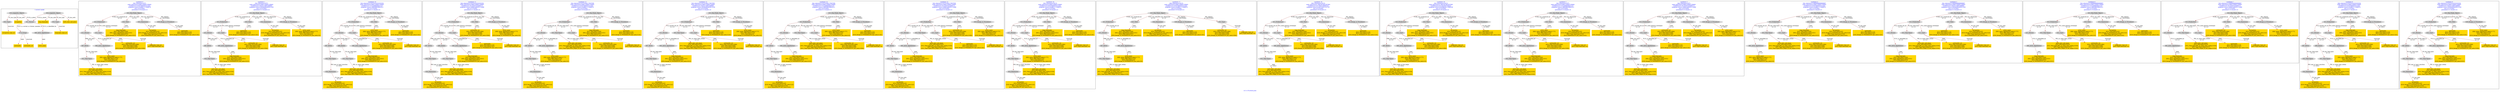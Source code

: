 digraph n0 {
fontcolor="blue"
remincross="true"
label="s11-s-19-artists.json"
subgraph cluster_0 {
label="1-correct model"
n2[style="filled",color="white",fillcolor="lightgray",label="E21_Person1"];
n3[style="filled",color="white",fillcolor="lightgray",label="E74_Group1"];
n4[style="filled",color="white",fillcolor="lightgray",label="E82_Actor_Appellation1"];
n5[style="filled",color="white",fillcolor="lightgray",label="E33_Linguistic_Object1"];
n6[style="filled",color="white",fillcolor="lightgray",label="E55_Type1"];
n7[shape="plaintext",style="filled",fillcolor="gold",label="birth_data_and_place"];
n8[shape="plaintext",style="filled",fillcolor="gold",label="long_biography"];
n9[style="filled",color="white",fillcolor="lightgray",label="E33_Linguistic_Object2"];
n10[style="filled",color="white",fillcolor="lightgray",label="E55_Type2"];
n11[shape="plaintext",style="filled",fillcolor="gold",label="occupation"];
n12[shape="plaintext",style="filled",fillcolor="gold",label="biography_type_uri"];
n13[shape="plaintext",style="filled",fillcolor="gold",label="occupation_type_uri"];
n14[shape="plaintext",style="filled",fillcolor="gold",label="nationality_uri"];
n15[shape="plaintext",style="filled",fillcolor="gold",label="nationality"];
n16[shape="plaintext",style="filled",fillcolor="gold",label="artist_name"];
}
subgraph cluster_1 {
label="candidate 0\nlink coherence:0.875\nnode coherence:0.8461538461538461\nconfidence:0.43507909562421043\nmapping score:0.450887171068876\ncost:214.010002\n-precision:0.19-recall:0.21"
n18[style="filled",color="white",fillcolor="lightgray",label="E12_Production1"];
n19[style="filled",color="white",fillcolor="lightgray",label="E21_Person1"];
n20[style="filled",color="white",fillcolor="lightgray",label="E55_Type1"];
n21[style="filled",color="white",fillcolor="lightgray",label="E67_Birth1"];
n22[style="filled",color="white",fillcolor="lightgray",label="E82_Actor_Appellation1"];
n23[style="filled",color="white",fillcolor="lightgray",label="E22_Man-Made_Object1"];
n24[style="filled",color="white",fillcolor="lightgray",label="E35_Title1"];
n25[style="filled",color="white",fillcolor="lightgray",label="E54_Dimension1"];
n26[style="filled",color="white",fillcolor="lightgray",label="E52_Time-Span1"];
n27[style="filled",color="white",fillcolor="lightgray",label="E29_Design_or_Procedure1"];
n28[shape="plaintext",style="filled",fillcolor="gold",label="long_biography\n[E35_Title,label,0.956]\n[E82_Actor_Appellation,label,0.021]\n[E55_Type,label,0.012]\n[E29_Design_or_Procedure,P3_has_note,0.012]"];
n29[shape="plaintext",style="filled",fillcolor="gold",label="nationality_uri\n[E55_Type,classLink,0.984]\n[E35_Title,label,0.008]\n[E55_Type,label,0.004]\n[E29_Design_or_Procedure,P3_has_note,0.004]"];
n30[shape="plaintext",style="filled",fillcolor="gold",label="artist_name\n[E82_Actor_Appellation,label,0.777]\n[E35_Title,label,0.223]\n[E55_Type,label,0.0]\n[E29_Design_or_Procedure,P3_has_note,0.0]"];
n31[shape="plaintext",style="filled",fillcolor="gold",label="biography_type_uri\n[E55_Type,classLink,1.0]"];
n32[shape="plaintext",style="filled",fillcolor="gold",label="occupation\n[E55_Type,label,0.42]\n[E29_Design_or_Procedure,P3_has_note,0.42]\n[E55_Type,classLink,0.125]\n[E54_Dimension,P3_has_note,0.035]"];
n33[shape="plaintext",style="filled",fillcolor="gold",label="nationality\n[E35_Title,label,0.519]\n[E55_Type,label,0.241]\n[E29_Design_or_Procedure,P3_has_note,0.241]"];
n34[shape="plaintext",style="filled",fillcolor="gold",label="birth_data_and_place\n[E35_Title,label,0.933]\n[E52_Time-Span,P82_at_some_time_within,0.034]\n[E52_Time-Span,label,0.017]\n[E52_Time-Span,P82a_begin_of_the_begin,0.016]"];
}
subgraph cluster_2 {
label="candidate 1\nlink coherence:0.875\nnode coherence:0.8461538461538461\nconfidence:0.23035514692598905\nmapping score:0.38264585483613556\ncost:214.010002\n-precision:0.12-recall:0.14"
n36[style="filled",color="white",fillcolor="lightgray",label="E12_Production1"];
n37[style="filled",color="white",fillcolor="lightgray",label="E21_Person1"];
n38[style="filled",color="white",fillcolor="lightgray",label="E55_Type1"];
n39[style="filled",color="white",fillcolor="lightgray",label="E67_Birth1"];
n40[style="filled",color="white",fillcolor="lightgray",label="E82_Actor_Appellation1"];
n41[style="filled",color="white",fillcolor="lightgray",label="E22_Man-Made_Object1"];
n42[style="filled",color="white",fillcolor="lightgray",label="E35_Title1"];
n43[style="filled",color="white",fillcolor="lightgray",label="E54_Dimension1"];
n44[style="filled",color="white",fillcolor="lightgray",label="E52_Time-Span1"];
n45[style="filled",color="white",fillcolor="lightgray",label="E29_Design_or_Procedure1"];
n46[shape="plaintext",style="filled",fillcolor="gold",label="nationality\n[E35_Title,label,0.519]\n[E55_Type,label,0.241]\n[E29_Design_or_Procedure,P3_has_note,0.241]"];
n47[shape="plaintext",style="filled",fillcolor="gold",label="nationality_uri\n[E55_Type,classLink,0.984]\n[E35_Title,label,0.008]\n[E55_Type,label,0.004]\n[E29_Design_or_Procedure,P3_has_note,0.004]"];
n48[shape="plaintext",style="filled",fillcolor="gold",label="long_biography\n[E35_Title,label,0.956]\n[E82_Actor_Appellation,label,0.021]\n[E55_Type,label,0.012]\n[E29_Design_or_Procedure,P3_has_note,0.012]"];
n49[shape="plaintext",style="filled",fillcolor="gold",label="biography_type_uri\n[E55_Type,classLink,1.0]"];
n50[shape="plaintext",style="filled",fillcolor="gold",label="occupation\n[E55_Type,label,0.42]\n[E29_Design_or_Procedure,P3_has_note,0.42]\n[E55_Type,classLink,0.125]\n[E54_Dimension,P3_has_note,0.035]"];
n51[shape="plaintext",style="filled",fillcolor="gold",label="artist_name\n[E82_Actor_Appellation,label,0.777]\n[E35_Title,label,0.223]\n[E55_Type,label,0.0]\n[E29_Design_or_Procedure,P3_has_note,0.0]"];
n52[shape="plaintext",style="filled",fillcolor="gold",label="birth_data_and_place\n[E35_Title,label,0.933]\n[E52_Time-Span,P82_at_some_time_within,0.034]\n[E52_Time-Span,label,0.017]\n[E52_Time-Span,P82a_begin_of_the_begin,0.016]"];
}
subgraph cluster_3 {
label="candidate 10\nlink coherence:0.8333333333333334\nnode coherence:0.8461538461538461\nconfidence:0.22253466840632147\nmapping score:0.380039028662913\ncost:315.010002\n-precision:0.11-recall:0.14"
n54[style="filled",color="white",fillcolor="lightgray",label="E12_Production1"];
n55[style="filled",color="white",fillcolor="lightgray",label="E21_Person1"];
n56[style="filled",color="white",fillcolor="lightgray",label="E55_Type1"];
n57[style="filled",color="white",fillcolor="lightgray",label="E67_Birth1"];
n58[style="filled",color="white",fillcolor="lightgray",label="E69_Death1"];
n59[style="filled",color="white",fillcolor="lightgray",label="E82_Actor_Appellation1"];
n60[style="filled",color="white",fillcolor="lightgray",label="E22_Man-Made_Object1"];
n61[style="filled",color="white",fillcolor="lightgray",label="E35_Title1"];
n62[style="filled",color="white",fillcolor="lightgray",label="E52_Time-Span1"];
n63[style="filled",color="white",fillcolor="lightgray",label="E52_Time-Span3"];
n64[style="filled",color="white",fillcolor="lightgray",label="E29_Design_or_Procedure1"];
n65[style="filled",color="white",fillcolor="lightgray",label="E54_Dimension1"];
n66[shape="plaintext",style="filled",fillcolor="gold",label="artist_name\n[E82_Actor_Appellation,label,0.777]\n[E35_Title,label,0.223]\n[E55_Type,label,0.0]\n[E29_Design_or_Procedure,P3_has_note,0.0]"];
n67[shape="plaintext",style="filled",fillcolor="gold",label="birth_data_and_place\n[E35_Title,label,0.933]\n[E52_Time-Span,P82_at_some_time_within,0.034]\n[E52_Time-Span,label,0.017]\n[E52_Time-Span,P82a_begin_of_the_begin,0.016]"];
n68[shape="plaintext",style="filled",fillcolor="gold",label="nationality_uri\n[E55_Type,classLink,0.984]\n[E35_Title,label,0.008]\n[E55_Type,label,0.004]\n[E29_Design_or_Procedure,P3_has_note,0.004]"];
n69[shape="plaintext",style="filled",fillcolor="gold",label="long_biography\n[E35_Title,label,0.956]\n[E82_Actor_Appellation,label,0.021]\n[E55_Type,label,0.012]\n[E29_Design_or_Procedure,P3_has_note,0.012]"];
n70[shape="plaintext",style="filled",fillcolor="gold",label="biography_type_uri\n[E55_Type,classLink,1.0]"];
n71[shape="plaintext",style="filled",fillcolor="gold",label="occupation\n[E55_Type,label,0.42]\n[E29_Design_or_Procedure,P3_has_note,0.42]\n[E55_Type,classLink,0.125]\n[E54_Dimension,P3_has_note,0.035]"];
n72[shape="plaintext",style="filled",fillcolor="gold",label="nationality\n[E35_Title,label,0.519]\n[E55_Type,label,0.241]\n[E29_Design_or_Procedure,P3_has_note,0.241]"];
}
subgraph cluster_4 {
label="candidate 11\nlink coherence:0.8333333333333334\nnode coherence:0.8461538461538461\nconfidence:0.19129287016469712\nmapping score:0.36962509591570486\ncost:315.010002\n-precision:0.11-recall:0.14"
n74[style="filled",color="white",fillcolor="lightgray",label="E12_Production1"];
n75[style="filled",color="white",fillcolor="lightgray",label="E21_Person1"];
n76[style="filled",color="white",fillcolor="lightgray",label="E55_Type1"];
n77[style="filled",color="white",fillcolor="lightgray",label="E67_Birth1"];
n78[style="filled",color="white",fillcolor="lightgray",label="E69_Death1"];
n79[style="filled",color="white",fillcolor="lightgray",label="E82_Actor_Appellation1"];
n80[style="filled",color="white",fillcolor="lightgray",label="E22_Man-Made_Object1"];
n81[style="filled",color="white",fillcolor="lightgray",label="E35_Title1"];
n82[style="filled",color="white",fillcolor="lightgray",label="E52_Time-Span1"];
n83[style="filled",color="white",fillcolor="lightgray",label="E52_Time-Span3"];
n84[style="filled",color="white",fillcolor="lightgray",label="E29_Design_or_Procedure1"];
n85[style="filled",color="white",fillcolor="lightgray",label="E54_Dimension1"];
n86[shape="plaintext",style="filled",fillcolor="gold",label="nationality_uri\n[E55_Type,classLink,0.984]\n[E35_Title,label,0.008]\n[E55_Type,label,0.004]\n[E29_Design_or_Procedure,P3_has_note,0.004]"];
n87[shape="plaintext",style="filled",fillcolor="gold",label="birth_data_and_place\n[E35_Title,label,0.933]\n[E52_Time-Span,P82_at_some_time_within,0.034]\n[E52_Time-Span,label,0.017]\n[E52_Time-Span,P82a_begin_of_the_begin,0.016]"];
n88[shape="plaintext",style="filled",fillcolor="gold",label="nationality\n[E35_Title,label,0.519]\n[E55_Type,label,0.241]\n[E29_Design_or_Procedure,P3_has_note,0.241]"];
n89[shape="plaintext",style="filled",fillcolor="gold",label="long_biography\n[E35_Title,label,0.956]\n[E82_Actor_Appellation,label,0.021]\n[E55_Type,label,0.012]\n[E29_Design_or_Procedure,P3_has_note,0.012]"];
n90[shape="plaintext",style="filled",fillcolor="gold",label="biography_type_uri\n[E55_Type,classLink,1.0]"];
n91[shape="plaintext",style="filled",fillcolor="gold",label="occupation\n[E55_Type,label,0.42]\n[E29_Design_or_Procedure,P3_has_note,0.42]\n[E55_Type,classLink,0.125]\n[E54_Dimension,P3_has_note,0.035]"];
n92[shape="plaintext",style="filled",fillcolor="gold",label="artist_name\n[E82_Actor_Appellation,label,0.777]\n[E35_Title,label,0.223]\n[E55_Type,label,0.0]\n[E29_Design_or_Procedure,P3_has_note,0.0]"];
}
subgraph cluster_5 {
label="candidate 12\nlink coherence:0.8235294117647058\nnode coherence:0.8461538461538461\nconfidence:0.43507909562421043\nmapping score:0.450887171068876\ncost:314.010002\n-precision:0.18-recall:0.21"
n94[style="filled",color="white",fillcolor="lightgray",label="E12_Production1"];
n95[style="filled",color="white",fillcolor="lightgray",label="E21_Person1"];
n96[style="filled",color="white",fillcolor="lightgray",label="E52_Time-Span2"];
n97[style="filled",color="white",fillcolor="lightgray",label="E55_Type1"];
n98[style="filled",color="white",fillcolor="lightgray",label="E67_Birth1"];
n99[style="filled",color="white",fillcolor="lightgray",label="E82_Actor_Appellation1"];
n100[style="filled",color="white",fillcolor="lightgray",label="E22_Man-Made_Object1"];
n101[style="filled",color="white",fillcolor="lightgray",label="E35_Title1"];
n102[style="filled",color="white",fillcolor="lightgray",label="E52_Time-Span1"];
n103[style="filled",color="white",fillcolor="lightgray",label="E29_Design_or_Procedure1"];
n104[style="filled",color="white",fillcolor="lightgray",label="E54_Dimension1"];
n105[shape="plaintext",style="filled",fillcolor="gold",label="long_biography\n[E35_Title,label,0.956]\n[E82_Actor_Appellation,label,0.021]\n[E55_Type,label,0.012]\n[E29_Design_or_Procedure,P3_has_note,0.012]"];
n106[shape="plaintext",style="filled",fillcolor="gold",label="nationality_uri\n[E55_Type,classLink,0.984]\n[E35_Title,label,0.008]\n[E55_Type,label,0.004]\n[E29_Design_or_Procedure,P3_has_note,0.004]"];
n107[shape="plaintext",style="filled",fillcolor="gold",label="artist_name\n[E82_Actor_Appellation,label,0.777]\n[E35_Title,label,0.223]\n[E55_Type,label,0.0]\n[E29_Design_or_Procedure,P3_has_note,0.0]"];
n108[shape="plaintext",style="filled",fillcolor="gold",label="biography_type_uri\n[E55_Type,classLink,1.0]"];
n109[shape="plaintext",style="filled",fillcolor="gold",label="birth_data_and_place\n[E35_Title,label,0.933]\n[E52_Time-Span,P82_at_some_time_within,0.034]\n[E52_Time-Span,label,0.017]\n[E52_Time-Span,P82a_begin_of_the_begin,0.016]"];
n110[shape="plaintext",style="filled",fillcolor="gold",label="occupation\n[E55_Type,label,0.42]\n[E29_Design_or_Procedure,P3_has_note,0.42]\n[E55_Type,classLink,0.125]\n[E54_Dimension,P3_has_note,0.035]"];
n111[shape="plaintext",style="filled",fillcolor="gold",label="nationality\n[E35_Title,label,0.519]\n[E55_Type,label,0.241]\n[E29_Design_or_Procedure,P3_has_note,0.241]"];
}
subgraph cluster_6 {
label="candidate 13\nlink coherence:0.8235294117647058\nnode coherence:0.8461538461538461\nconfidence:0.23035514692598905\nmapping score:0.38264585483613556\ncost:314.010002\n-precision:0.12-recall:0.14"
n113[style="filled",color="white",fillcolor="lightgray",label="E12_Production1"];
n114[style="filled",color="white",fillcolor="lightgray",label="E21_Person1"];
n115[style="filled",color="white",fillcolor="lightgray",label="E52_Time-Span2"];
n116[style="filled",color="white",fillcolor="lightgray",label="E55_Type1"];
n117[style="filled",color="white",fillcolor="lightgray",label="E67_Birth1"];
n118[style="filled",color="white",fillcolor="lightgray",label="E82_Actor_Appellation1"];
n119[style="filled",color="white",fillcolor="lightgray",label="E22_Man-Made_Object1"];
n120[style="filled",color="white",fillcolor="lightgray",label="E35_Title1"];
n121[style="filled",color="white",fillcolor="lightgray",label="E52_Time-Span1"];
n122[style="filled",color="white",fillcolor="lightgray",label="E29_Design_or_Procedure1"];
n123[style="filled",color="white",fillcolor="lightgray",label="E54_Dimension1"];
n124[shape="plaintext",style="filled",fillcolor="gold",label="nationality\n[E35_Title,label,0.519]\n[E55_Type,label,0.241]\n[E29_Design_or_Procedure,P3_has_note,0.241]"];
n125[shape="plaintext",style="filled",fillcolor="gold",label="nationality_uri\n[E55_Type,classLink,0.984]\n[E35_Title,label,0.008]\n[E55_Type,label,0.004]\n[E29_Design_or_Procedure,P3_has_note,0.004]"];
n126[shape="plaintext",style="filled",fillcolor="gold",label="long_biography\n[E35_Title,label,0.956]\n[E82_Actor_Appellation,label,0.021]\n[E55_Type,label,0.012]\n[E29_Design_or_Procedure,P3_has_note,0.012]"];
n127[shape="plaintext",style="filled",fillcolor="gold",label="biography_type_uri\n[E55_Type,classLink,1.0]"];
n128[shape="plaintext",style="filled",fillcolor="gold",label="birth_data_and_place\n[E35_Title,label,0.933]\n[E52_Time-Span,P82_at_some_time_within,0.034]\n[E52_Time-Span,label,0.017]\n[E52_Time-Span,P82a_begin_of_the_begin,0.016]"];
n129[shape="plaintext",style="filled",fillcolor="gold",label="occupation\n[E55_Type,label,0.42]\n[E29_Design_or_Procedure,P3_has_note,0.42]\n[E55_Type,classLink,0.125]\n[E54_Dimension,P3_has_note,0.035]"];
n130[shape="plaintext",style="filled",fillcolor="gold",label="artist_name\n[E82_Actor_Appellation,label,0.777]\n[E35_Title,label,0.223]\n[E55_Type,label,0.0]\n[E29_Design_or_Procedure,P3_has_note,0.0]"];
}
subgraph cluster_7 {
label="candidate 14\nlink coherence:0.8235294117647058\nnode coherence:0.8461538461538461\nconfidence:0.22253466840632147\nmapping score:0.380039028662913\ncost:314.010002\n-precision:0.12-recall:0.14"
n132[style="filled",color="white",fillcolor="lightgray",label="E12_Production1"];
n133[style="filled",color="white",fillcolor="lightgray",label="E21_Person1"];
n134[style="filled",color="white",fillcolor="lightgray",label="E52_Time-Span2"];
n135[style="filled",color="white",fillcolor="lightgray",label="E55_Type1"];
n136[style="filled",color="white",fillcolor="lightgray",label="E67_Birth1"];
n137[style="filled",color="white",fillcolor="lightgray",label="E82_Actor_Appellation1"];
n138[style="filled",color="white",fillcolor="lightgray",label="E22_Man-Made_Object1"];
n139[style="filled",color="white",fillcolor="lightgray",label="E35_Title1"];
n140[style="filled",color="white",fillcolor="lightgray",label="E52_Time-Span1"];
n141[style="filled",color="white",fillcolor="lightgray",label="E29_Design_or_Procedure1"];
n142[style="filled",color="white",fillcolor="lightgray",label="E54_Dimension1"];
n143[shape="plaintext",style="filled",fillcolor="gold",label="artist_name\n[E82_Actor_Appellation,label,0.777]\n[E35_Title,label,0.223]\n[E55_Type,label,0.0]\n[E29_Design_or_Procedure,P3_has_note,0.0]"];
n144[shape="plaintext",style="filled",fillcolor="gold",label="nationality_uri\n[E55_Type,classLink,0.984]\n[E35_Title,label,0.008]\n[E55_Type,label,0.004]\n[E29_Design_or_Procedure,P3_has_note,0.004]"];
n145[shape="plaintext",style="filled",fillcolor="gold",label="long_biography\n[E35_Title,label,0.956]\n[E82_Actor_Appellation,label,0.021]\n[E55_Type,label,0.012]\n[E29_Design_or_Procedure,P3_has_note,0.012]"];
n146[shape="plaintext",style="filled",fillcolor="gold",label="biography_type_uri\n[E55_Type,classLink,1.0]"];
n147[shape="plaintext",style="filled",fillcolor="gold",label="birth_data_and_place\n[E35_Title,label,0.933]\n[E52_Time-Span,P82_at_some_time_within,0.034]\n[E52_Time-Span,label,0.017]\n[E52_Time-Span,P82a_begin_of_the_begin,0.016]"];
n148[shape="plaintext",style="filled",fillcolor="gold",label="occupation\n[E55_Type,label,0.42]\n[E29_Design_or_Procedure,P3_has_note,0.42]\n[E55_Type,classLink,0.125]\n[E54_Dimension,P3_has_note,0.035]"];
n149[shape="plaintext",style="filled",fillcolor="gold",label="nationality\n[E35_Title,label,0.519]\n[E55_Type,label,0.241]\n[E29_Design_or_Procedure,P3_has_note,0.241]"];
}
subgraph cluster_8 {
label="candidate 15\nlink coherence:0.8235294117647058\nnode coherence:0.8461538461538461\nconfidence:0.19129287016469712\nmapping score:0.36962509591570486\ncost:314.010002\n-precision:0.12-recall:0.14"
n151[style="filled",color="white",fillcolor="lightgray",label="E12_Production1"];
n152[style="filled",color="white",fillcolor="lightgray",label="E21_Person1"];
n153[style="filled",color="white",fillcolor="lightgray",label="E52_Time-Span2"];
n154[style="filled",color="white",fillcolor="lightgray",label="E55_Type1"];
n155[style="filled",color="white",fillcolor="lightgray",label="E67_Birth1"];
n156[style="filled",color="white",fillcolor="lightgray",label="E82_Actor_Appellation1"];
n157[style="filled",color="white",fillcolor="lightgray",label="E22_Man-Made_Object1"];
n158[style="filled",color="white",fillcolor="lightgray",label="E35_Title1"];
n159[style="filled",color="white",fillcolor="lightgray",label="E52_Time-Span1"];
n160[style="filled",color="white",fillcolor="lightgray",label="E29_Design_or_Procedure1"];
n161[style="filled",color="white",fillcolor="lightgray",label="E54_Dimension1"];
n162[shape="plaintext",style="filled",fillcolor="gold",label="nationality_uri\n[E55_Type,classLink,0.984]\n[E35_Title,label,0.008]\n[E55_Type,label,0.004]\n[E29_Design_or_Procedure,P3_has_note,0.004]"];
n163[shape="plaintext",style="filled",fillcolor="gold",label="nationality\n[E35_Title,label,0.519]\n[E55_Type,label,0.241]\n[E29_Design_or_Procedure,P3_has_note,0.241]"];
n164[shape="plaintext",style="filled",fillcolor="gold",label="long_biography\n[E35_Title,label,0.956]\n[E82_Actor_Appellation,label,0.021]\n[E55_Type,label,0.012]\n[E29_Design_or_Procedure,P3_has_note,0.012]"];
n165[shape="plaintext",style="filled",fillcolor="gold",label="biography_type_uri\n[E55_Type,classLink,1.0]"];
n166[shape="plaintext",style="filled",fillcolor="gold",label="birth_data_and_place\n[E35_Title,label,0.933]\n[E52_Time-Span,P82_at_some_time_within,0.034]\n[E52_Time-Span,label,0.017]\n[E52_Time-Span,P82a_begin_of_the_begin,0.016]"];
n167[shape="plaintext",style="filled",fillcolor="gold",label="occupation\n[E55_Type,label,0.42]\n[E29_Design_or_Procedure,P3_has_note,0.42]\n[E55_Type,classLink,0.125]\n[E54_Dimension,P3_has_note,0.035]"];
n168[shape="plaintext",style="filled",fillcolor="gold",label="artist_name\n[E82_Actor_Appellation,label,0.777]\n[E35_Title,label,0.223]\n[E55_Type,label,0.0]\n[E29_Design_or_Procedure,P3_has_note,0.0]"];
}
subgraph cluster_9 {
label="candidate 16\nlink coherence:0.8125\nnode coherence:0.8461538461538461\nconfidence:0.43507909562421043\nmapping score:0.450887171068876\ncost:313.010002\n-precision:0.19-recall:0.21"
n170[style="filled",color="white",fillcolor="lightgray",label="E12_Production1"];
n171[style="filled",color="white",fillcolor="lightgray",label="E21_Person1"];
n172[style="filled",color="white",fillcolor="lightgray",label="E55_Type1"];
n173[style="filled",color="white",fillcolor="lightgray",label="E67_Birth1"];
n174[style="filled",color="white",fillcolor="lightgray",label="E82_Actor_Appellation1"];
n175[style="filled",color="white",fillcolor="lightgray",label="E22_Man-Made_Object1"];
n176[style="filled",color="white",fillcolor="lightgray",label="E35_Title1"];
n177[style="filled",color="white",fillcolor="lightgray",label="E52_Time-Span1"];
n178[style="filled",color="white",fillcolor="lightgray",label="E29_Design_or_Procedure1"];
n179[style="filled",color="white",fillcolor="lightgray",label="E54_Dimension1"];
n180[shape="plaintext",style="filled",fillcolor="gold",label="long_biography\n[E35_Title,label,0.956]\n[E82_Actor_Appellation,label,0.021]\n[E55_Type,label,0.012]\n[E29_Design_or_Procedure,P3_has_note,0.012]"];
n181[shape="plaintext",style="filled",fillcolor="gold",label="nationality_uri\n[E55_Type,classLink,0.984]\n[E35_Title,label,0.008]\n[E55_Type,label,0.004]\n[E29_Design_or_Procedure,P3_has_note,0.004]"];
n182[shape="plaintext",style="filled",fillcolor="gold",label="artist_name\n[E82_Actor_Appellation,label,0.777]\n[E35_Title,label,0.223]\n[E55_Type,label,0.0]\n[E29_Design_or_Procedure,P3_has_note,0.0]"];
n183[shape="plaintext",style="filled",fillcolor="gold",label="biography_type_uri\n[E55_Type,classLink,1.0]"];
n184[shape="plaintext",style="filled",fillcolor="gold",label="occupation\n[E55_Type,label,0.42]\n[E29_Design_or_Procedure,P3_has_note,0.42]\n[E55_Type,classLink,0.125]\n[E54_Dimension,P3_has_note,0.035]"];
n185[shape="plaintext",style="filled",fillcolor="gold",label="nationality\n[E35_Title,label,0.519]\n[E55_Type,label,0.241]\n[E29_Design_or_Procedure,P3_has_note,0.241]"];
n186[shape="plaintext",style="filled",fillcolor="gold",label="birth_data_and_place\n[E35_Title,label,0.933]\n[E52_Time-Span,P82_at_some_time_within,0.034]\n[E52_Time-Span,label,0.017]\n[E52_Time-Span,P82a_begin_of_the_begin,0.016]"];
}
subgraph cluster_10 {
label="candidate 17\nlink coherence:0.8125\nnode coherence:0.8461538461538461\nconfidence:0.43507909562421043\nmapping score:0.450887171068876\ncost:313.020004\n-precision:0.19-recall:0.21"
n188[style="filled",color="white",fillcolor="lightgray",label="E12_Production1"];
n189[style="filled",color="white",fillcolor="lightgray",label="E21_Person1"];
n190[style="filled",color="white",fillcolor="lightgray",label="E67_Birth1"];
n191[style="filled",color="white",fillcolor="lightgray",label="E82_Actor_Appellation1"];
n192[style="filled",color="white",fillcolor="lightgray",label="E22_Man-Made_Object1"];
n193[style="filled",color="white",fillcolor="lightgray",label="E35_Title1"];
n194[style="filled",color="white",fillcolor="lightgray",label="E54_Dimension1"];
n195[style="filled",color="white",fillcolor="lightgray",label="E52_Time-Span1"];
n196[style="filled",color="white",fillcolor="lightgray",label="E29_Design_or_Procedure1"];
n197[style="filled",color="white",fillcolor="lightgray",label="E55_Type1"];
n198[shape="plaintext",style="filled",fillcolor="gold",label="long_biography\n[E35_Title,label,0.956]\n[E82_Actor_Appellation,label,0.021]\n[E55_Type,label,0.012]\n[E29_Design_or_Procedure,P3_has_note,0.012]"];
n199[shape="plaintext",style="filled",fillcolor="gold",label="nationality_uri\n[E55_Type,classLink,0.984]\n[E35_Title,label,0.008]\n[E55_Type,label,0.004]\n[E29_Design_or_Procedure,P3_has_note,0.004]"];
n200[shape="plaintext",style="filled",fillcolor="gold",label="artist_name\n[E82_Actor_Appellation,label,0.777]\n[E35_Title,label,0.223]\n[E55_Type,label,0.0]\n[E29_Design_or_Procedure,P3_has_note,0.0]"];
n201[shape="plaintext",style="filled",fillcolor="gold",label="biography_type_uri\n[E55_Type,classLink,1.0]"];
n202[shape="plaintext",style="filled",fillcolor="gold",label="occupation\n[E55_Type,label,0.42]\n[E29_Design_or_Procedure,P3_has_note,0.42]\n[E55_Type,classLink,0.125]\n[E54_Dimension,P3_has_note,0.035]"];
n203[shape="plaintext",style="filled",fillcolor="gold",label="nationality\n[E35_Title,label,0.519]\n[E55_Type,label,0.241]\n[E29_Design_or_Procedure,P3_has_note,0.241]"];
n204[shape="plaintext",style="filled",fillcolor="gold",label="birth_data_and_place\n[E35_Title,label,0.933]\n[E52_Time-Span,P82_at_some_time_within,0.034]\n[E52_Time-Span,label,0.017]\n[E52_Time-Span,P82a_begin_of_the_begin,0.016]"];
}
subgraph cluster_11 {
label="candidate 18\nlink coherence:0.8125\nnode coherence:0.7692307692307693\nconfidence:0.4327665329848334\nmapping score:0.4244752912147247\ncost:313.010002\n-precision:0.19-recall:0.21"
n206[style="filled",color="white",fillcolor="lightgray",label="E12_Production1"];
n207[style="filled",color="white",fillcolor="lightgray",label="E21_Person1"];
n208[style="filled",color="white",fillcolor="lightgray",label="E55_Type1"];
n209[style="filled",color="white",fillcolor="lightgray",label="E67_Birth1"];
n210[style="filled",color="white",fillcolor="lightgray",label="E82_Actor_Appellation1"];
n211[style="filled",color="white",fillcolor="lightgray",label="E22_Man-Made_Object1"];
n212[style="filled",color="white",fillcolor="lightgray",label="E35_Title1"];
n213[style="filled",color="white",fillcolor="lightgray",label="E54_Dimension1"];
n214[style="filled",color="white",fillcolor="lightgray",label="E52_Time-Span1"];
n215[style="filled",color="white",fillcolor="lightgray",label="E29_Design_or_Procedure1"];
n216[shape="plaintext",style="filled",fillcolor="gold",label="long_biography\n[E35_Title,label,0.956]\n[E82_Actor_Appellation,label,0.021]\n[E55_Type,label,0.012]\n[E29_Design_or_Procedure,P3_has_note,0.012]"];
n217[shape="plaintext",style="filled",fillcolor="gold",label="nationality_uri\n[E55_Type,classLink,0.984]\n[E35_Title,label,0.008]\n[E55_Type,label,0.004]\n[E29_Design_or_Procedure,P3_has_note,0.004]"];
n218[shape="plaintext",style="filled",fillcolor="gold",label="artist_name\n[E82_Actor_Appellation,label,0.777]\n[E35_Title,label,0.223]\n[E55_Type,label,0.0]\n[E29_Design_or_Procedure,P3_has_note,0.0]"];
n219[shape="plaintext",style="filled",fillcolor="gold",label="biography_type_uri\n[E55_Type,classLink,1.0]"];
n220[shape="plaintext",style="filled",fillcolor="gold",label="occupation\n[E55_Type,label,0.42]\n[E29_Design_or_Procedure,P3_has_note,0.42]\n[E55_Type,classLink,0.125]\n[E54_Dimension,P3_has_note,0.035]"];
n221[shape="plaintext",style="filled",fillcolor="gold",label="birth_data_and_place\n[E35_Title,label,0.933]\n[E52_Time-Span,P82_at_some_time_within,0.034]\n[E52_Time-Span,label,0.017]\n[E52_Time-Span,P82a_begin_of_the_begin,0.016]"];
n222[shape="plaintext",style="filled",fillcolor="gold",label="nationality\n[E35_Title,label,0.519]\n[E55_Type,label,0.241]\n[E29_Design_or_Procedure,P3_has_note,0.241]"];
}
subgraph cluster_12 {
label="candidate 19\nlink coherence:0.8125\nnode coherence:0.7692307692307693\nconfidence:0.4325302840706562\nmapping score:0.42439654157666556\ncost:313.010002\n-precision:0.19-recall:0.21"
n224[style="filled",color="white",fillcolor="lightgray",label="E12_Production1"];
n225[style="filled",color="white",fillcolor="lightgray",label="E21_Person1"];
n226[style="filled",color="white",fillcolor="lightgray",label="E55_Type1"];
n227[style="filled",color="white",fillcolor="lightgray",label="E67_Birth1"];
n228[style="filled",color="white",fillcolor="lightgray",label="E82_Actor_Appellation1"];
n229[style="filled",color="white",fillcolor="lightgray",label="E22_Man-Made_Object1"];
n230[style="filled",color="white",fillcolor="lightgray",label="E35_Title1"];
n231[style="filled",color="white",fillcolor="lightgray",label="E54_Dimension1"];
n232[style="filled",color="white",fillcolor="lightgray",label="E52_Time-Span1"];
n233[style="filled",color="white",fillcolor="lightgray",label="E29_Design_or_Procedure1"];
n234[shape="plaintext",style="filled",fillcolor="gold",label="long_biography\n[E35_Title,label,0.956]\n[E82_Actor_Appellation,label,0.021]\n[E55_Type,label,0.012]\n[E29_Design_or_Procedure,P3_has_note,0.012]"];
n235[shape="plaintext",style="filled",fillcolor="gold",label="nationality_uri\n[E55_Type,classLink,0.984]\n[E35_Title,label,0.008]\n[E55_Type,label,0.004]\n[E29_Design_or_Procedure,P3_has_note,0.004]"];
n236[shape="plaintext",style="filled",fillcolor="gold",label="artist_name\n[E82_Actor_Appellation,label,0.777]\n[E35_Title,label,0.223]\n[E55_Type,label,0.0]\n[E29_Design_or_Procedure,P3_has_note,0.0]"];
n237[shape="plaintext",style="filled",fillcolor="gold",label="biography_type_uri\n[E55_Type,classLink,1.0]"];
n238[shape="plaintext",style="filled",fillcolor="gold",label="occupation\n[E55_Type,label,0.42]\n[E29_Design_or_Procedure,P3_has_note,0.42]\n[E55_Type,classLink,0.125]\n[E54_Dimension,P3_has_note,0.035]"];
n239[shape="plaintext",style="filled",fillcolor="gold",label="birth_data_and_place\n[E35_Title,label,0.933]\n[E52_Time-Span,P82_at_some_time_within,0.034]\n[E52_Time-Span,label,0.017]\n[E52_Time-Span,P82a_begin_of_the_begin,0.016]"];
n240[shape="plaintext",style="filled",fillcolor="gold",label="nationality\n[E35_Title,label,0.519]\n[E55_Type,label,0.241]\n[E29_Design_or_Procedure,P3_has_note,0.241]"];
}
subgraph cluster_13 {
label="candidate 2\nlink coherence:0.875\nnode coherence:0.8461538461538461\nconfidence:0.22253466840632147\nmapping score:0.380039028662913\ncost:214.010002\n-precision:0.12-recall:0.14"
n242[style="filled",color="white",fillcolor="lightgray",label="E12_Production1"];
n243[style="filled",color="white",fillcolor="lightgray",label="E21_Person1"];
n244[style="filled",color="white",fillcolor="lightgray",label="E55_Type1"];
n245[style="filled",color="white",fillcolor="lightgray",label="E67_Birth1"];
n246[style="filled",color="white",fillcolor="lightgray",label="E82_Actor_Appellation1"];
n247[style="filled",color="white",fillcolor="lightgray",label="E22_Man-Made_Object1"];
n248[style="filled",color="white",fillcolor="lightgray",label="E35_Title1"];
n249[style="filled",color="white",fillcolor="lightgray",label="E54_Dimension1"];
n250[style="filled",color="white",fillcolor="lightgray",label="E52_Time-Span1"];
n251[style="filled",color="white",fillcolor="lightgray",label="E29_Design_or_Procedure1"];
n252[shape="plaintext",style="filled",fillcolor="gold",label="artist_name\n[E82_Actor_Appellation,label,0.777]\n[E35_Title,label,0.223]\n[E55_Type,label,0.0]\n[E29_Design_or_Procedure,P3_has_note,0.0]"];
n253[shape="plaintext",style="filled",fillcolor="gold",label="nationality_uri\n[E55_Type,classLink,0.984]\n[E35_Title,label,0.008]\n[E55_Type,label,0.004]\n[E29_Design_or_Procedure,P3_has_note,0.004]"];
n254[shape="plaintext",style="filled",fillcolor="gold",label="long_biography\n[E35_Title,label,0.956]\n[E82_Actor_Appellation,label,0.021]\n[E55_Type,label,0.012]\n[E29_Design_or_Procedure,P3_has_note,0.012]"];
n255[shape="plaintext",style="filled",fillcolor="gold",label="biography_type_uri\n[E55_Type,classLink,1.0]"];
n256[shape="plaintext",style="filled",fillcolor="gold",label="occupation\n[E55_Type,label,0.42]\n[E29_Design_or_Procedure,P3_has_note,0.42]\n[E55_Type,classLink,0.125]\n[E54_Dimension,P3_has_note,0.035]"];
n257[shape="plaintext",style="filled",fillcolor="gold",label="nationality\n[E35_Title,label,0.519]\n[E55_Type,label,0.241]\n[E29_Design_or_Procedure,P3_has_note,0.241]"];
n258[shape="plaintext",style="filled",fillcolor="gold",label="birth_data_and_place\n[E35_Title,label,0.933]\n[E52_Time-Span,P82_at_some_time_within,0.034]\n[E52_Time-Span,label,0.017]\n[E52_Time-Span,P82a_begin_of_the_begin,0.016]"];
}
subgraph cluster_14 {
label="candidate 3\nlink coherence:0.875\nnode coherence:0.8461538461538461\nconfidence:0.19129287016469712\nmapping score:0.36962509591570486\ncost:214.010002\n-precision:0.12-recall:0.14"
n260[style="filled",color="white",fillcolor="lightgray",label="E12_Production1"];
n261[style="filled",color="white",fillcolor="lightgray",label="E21_Person1"];
n262[style="filled",color="white",fillcolor="lightgray",label="E55_Type1"];
n263[style="filled",color="white",fillcolor="lightgray",label="E67_Birth1"];
n264[style="filled",color="white",fillcolor="lightgray",label="E82_Actor_Appellation1"];
n265[style="filled",color="white",fillcolor="lightgray",label="E22_Man-Made_Object1"];
n266[style="filled",color="white",fillcolor="lightgray",label="E35_Title1"];
n267[style="filled",color="white",fillcolor="lightgray",label="E54_Dimension1"];
n268[style="filled",color="white",fillcolor="lightgray",label="E52_Time-Span1"];
n269[style="filled",color="white",fillcolor="lightgray",label="E29_Design_or_Procedure1"];
n270[shape="plaintext",style="filled",fillcolor="gold",label="nationality_uri\n[E55_Type,classLink,0.984]\n[E35_Title,label,0.008]\n[E55_Type,label,0.004]\n[E29_Design_or_Procedure,P3_has_note,0.004]"];
n271[shape="plaintext",style="filled",fillcolor="gold",label="nationality\n[E35_Title,label,0.519]\n[E55_Type,label,0.241]\n[E29_Design_or_Procedure,P3_has_note,0.241]"];
n272[shape="plaintext",style="filled",fillcolor="gold",label="long_biography\n[E35_Title,label,0.956]\n[E82_Actor_Appellation,label,0.021]\n[E55_Type,label,0.012]\n[E29_Design_or_Procedure,P3_has_note,0.012]"];
n273[shape="plaintext",style="filled",fillcolor="gold",label="biography_type_uri\n[E55_Type,classLink,1.0]"];
n274[shape="plaintext",style="filled",fillcolor="gold",label="occupation\n[E55_Type,label,0.42]\n[E29_Design_or_Procedure,P3_has_note,0.42]\n[E55_Type,classLink,0.125]\n[E54_Dimension,P3_has_note,0.035]"];
n275[shape="plaintext",style="filled",fillcolor="gold",label="artist_name\n[E82_Actor_Appellation,label,0.777]\n[E35_Title,label,0.223]\n[E55_Type,label,0.0]\n[E29_Design_or_Procedure,P3_has_note,0.0]"];
n276[shape="plaintext",style="filled",fillcolor="gold",label="birth_data_and_place\n[E35_Title,label,0.933]\n[E52_Time-Span,P82_at_some_time_within,0.034]\n[E52_Time-Span,label,0.017]\n[E52_Time-Span,P82a_begin_of_the_begin,0.016]"];
}
subgraph cluster_15 {
label="candidate 4\nlink coherence:0.8666666666666667\nnode coherence:0.8461538461538461\nconfidence:0.43507909562421043\nmapping score:0.450887171068876\ncost:213.010002\n-precision:0.2-recall:0.21"
n278[style="filled",color="white",fillcolor="lightgray",label="E12_Production1"];
n279[style="filled",color="white",fillcolor="lightgray",label="E21_Person1"];
n280[style="filled",color="white",fillcolor="lightgray",label="E52_Time-Span2"];
n281[style="filled",color="white",fillcolor="lightgray",label="E55_Type1"];
n282[style="filled",color="white",fillcolor="lightgray",label="E82_Actor_Appellation1"];
n283[style="filled",color="white",fillcolor="lightgray",label="E22_Man-Made_Object1"];
n284[style="filled",color="white",fillcolor="lightgray",label="E35_Title1"];
n285[style="filled",color="white",fillcolor="lightgray",label="E54_Dimension1"];
n286[style="filled",color="white",fillcolor="lightgray",label="E29_Design_or_Procedure1"];
n287[shape="plaintext",style="filled",fillcolor="gold",label="long_biography\n[E35_Title,label,0.956]\n[E82_Actor_Appellation,label,0.021]\n[E55_Type,label,0.012]\n[E29_Design_or_Procedure,P3_has_note,0.012]"];
n288[shape="plaintext",style="filled",fillcolor="gold",label="nationality_uri\n[E55_Type,classLink,0.984]\n[E35_Title,label,0.008]\n[E55_Type,label,0.004]\n[E29_Design_or_Procedure,P3_has_note,0.004]"];
n289[shape="plaintext",style="filled",fillcolor="gold",label="artist_name\n[E82_Actor_Appellation,label,0.777]\n[E35_Title,label,0.223]\n[E55_Type,label,0.0]\n[E29_Design_or_Procedure,P3_has_note,0.0]"];
n290[shape="plaintext",style="filled",fillcolor="gold",label="biography_type_uri\n[E55_Type,classLink,1.0]"];
n291[shape="plaintext",style="filled",fillcolor="gold",label="birth_data_and_place\n[E35_Title,label,0.933]\n[E52_Time-Span,P82_at_some_time_within,0.034]\n[E52_Time-Span,label,0.017]\n[E52_Time-Span,P82a_begin_of_the_begin,0.016]"];
n292[shape="plaintext",style="filled",fillcolor="gold",label="occupation\n[E55_Type,label,0.42]\n[E29_Design_or_Procedure,P3_has_note,0.42]\n[E55_Type,classLink,0.125]\n[E54_Dimension,P3_has_note,0.035]"];
n293[shape="plaintext",style="filled",fillcolor="gold",label="nationality\n[E35_Title,label,0.519]\n[E55_Type,label,0.241]\n[E29_Design_or_Procedure,P3_has_note,0.241]"];
}
subgraph cluster_16 {
label="candidate 5\nlink coherence:0.8666666666666667\nnode coherence:0.8461538461538461\nconfidence:0.23035514692598905\nmapping score:0.38264585483613556\ncost:213.010002\n-precision:0.13-recall:0.14"
n295[style="filled",color="white",fillcolor="lightgray",label="E12_Production1"];
n296[style="filled",color="white",fillcolor="lightgray",label="E21_Person1"];
n297[style="filled",color="white",fillcolor="lightgray",label="E52_Time-Span2"];
n298[style="filled",color="white",fillcolor="lightgray",label="E55_Type1"];
n299[style="filled",color="white",fillcolor="lightgray",label="E82_Actor_Appellation1"];
n300[style="filled",color="white",fillcolor="lightgray",label="E22_Man-Made_Object1"];
n301[style="filled",color="white",fillcolor="lightgray",label="E35_Title1"];
n302[style="filled",color="white",fillcolor="lightgray",label="E54_Dimension1"];
n303[style="filled",color="white",fillcolor="lightgray",label="E29_Design_or_Procedure1"];
n304[shape="plaintext",style="filled",fillcolor="gold",label="nationality\n[E35_Title,label,0.519]\n[E55_Type,label,0.241]\n[E29_Design_or_Procedure,P3_has_note,0.241]"];
n305[shape="plaintext",style="filled",fillcolor="gold",label="nationality_uri\n[E55_Type,classLink,0.984]\n[E35_Title,label,0.008]\n[E55_Type,label,0.004]\n[E29_Design_or_Procedure,P3_has_note,0.004]"];
n306[shape="plaintext",style="filled",fillcolor="gold",label="long_biography\n[E35_Title,label,0.956]\n[E82_Actor_Appellation,label,0.021]\n[E55_Type,label,0.012]\n[E29_Design_or_Procedure,P3_has_note,0.012]"];
n307[shape="plaintext",style="filled",fillcolor="gold",label="biography_type_uri\n[E55_Type,classLink,1.0]"];
n308[shape="plaintext",style="filled",fillcolor="gold",label="birth_data_and_place\n[E35_Title,label,0.933]\n[E52_Time-Span,P82_at_some_time_within,0.034]\n[E52_Time-Span,label,0.017]\n[E52_Time-Span,P82a_begin_of_the_begin,0.016]"];
n309[shape="plaintext",style="filled",fillcolor="gold",label="occupation\n[E55_Type,label,0.42]\n[E29_Design_or_Procedure,P3_has_note,0.42]\n[E55_Type,classLink,0.125]\n[E54_Dimension,P3_has_note,0.035]"];
n310[shape="plaintext",style="filled",fillcolor="gold",label="artist_name\n[E82_Actor_Appellation,label,0.777]\n[E35_Title,label,0.223]\n[E55_Type,label,0.0]\n[E29_Design_or_Procedure,P3_has_note,0.0]"];
}
subgraph cluster_17 {
label="candidate 6\nlink coherence:0.8666666666666667\nnode coherence:0.8461538461538461\nconfidence:0.22253466840632147\nmapping score:0.380039028662913\ncost:213.010002\n-precision:0.13-recall:0.14"
n312[style="filled",color="white",fillcolor="lightgray",label="E12_Production1"];
n313[style="filled",color="white",fillcolor="lightgray",label="E21_Person1"];
n314[style="filled",color="white",fillcolor="lightgray",label="E52_Time-Span2"];
n315[style="filled",color="white",fillcolor="lightgray",label="E55_Type1"];
n316[style="filled",color="white",fillcolor="lightgray",label="E82_Actor_Appellation1"];
n317[style="filled",color="white",fillcolor="lightgray",label="E22_Man-Made_Object1"];
n318[style="filled",color="white",fillcolor="lightgray",label="E35_Title1"];
n319[style="filled",color="white",fillcolor="lightgray",label="E54_Dimension1"];
n320[style="filled",color="white",fillcolor="lightgray",label="E29_Design_or_Procedure1"];
n321[shape="plaintext",style="filled",fillcolor="gold",label="artist_name\n[E82_Actor_Appellation,label,0.777]\n[E35_Title,label,0.223]\n[E55_Type,label,0.0]\n[E29_Design_or_Procedure,P3_has_note,0.0]"];
n322[shape="plaintext",style="filled",fillcolor="gold",label="nationality_uri\n[E55_Type,classLink,0.984]\n[E35_Title,label,0.008]\n[E55_Type,label,0.004]\n[E29_Design_or_Procedure,P3_has_note,0.004]"];
n323[shape="plaintext",style="filled",fillcolor="gold",label="long_biography\n[E35_Title,label,0.956]\n[E82_Actor_Appellation,label,0.021]\n[E55_Type,label,0.012]\n[E29_Design_or_Procedure,P3_has_note,0.012]"];
n324[shape="plaintext",style="filled",fillcolor="gold",label="biography_type_uri\n[E55_Type,classLink,1.0]"];
n325[shape="plaintext",style="filled",fillcolor="gold",label="birth_data_and_place\n[E35_Title,label,0.933]\n[E52_Time-Span,P82_at_some_time_within,0.034]\n[E52_Time-Span,label,0.017]\n[E52_Time-Span,P82a_begin_of_the_begin,0.016]"];
n326[shape="plaintext",style="filled",fillcolor="gold",label="occupation\n[E55_Type,label,0.42]\n[E29_Design_or_Procedure,P3_has_note,0.42]\n[E55_Type,classLink,0.125]\n[E54_Dimension,P3_has_note,0.035]"];
n327[shape="plaintext",style="filled",fillcolor="gold",label="nationality\n[E35_Title,label,0.519]\n[E55_Type,label,0.241]\n[E29_Design_or_Procedure,P3_has_note,0.241]"];
}
subgraph cluster_18 {
label="candidate 7\nlink coherence:0.8666666666666667\nnode coherence:0.8461538461538461\nconfidence:0.19129287016469712\nmapping score:0.36962509591570486\ncost:213.010002\n-precision:0.13-recall:0.14"
n329[style="filled",color="white",fillcolor="lightgray",label="E12_Production1"];
n330[style="filled",color="white",fillcolor="lightgray",label="E21_Person1"];
n331[style="filled",color="white",fillcolor="lightgray",label="E52_Time-Span2"];
n332[style="filled",color="white",fillcolor="lightgray",label="E55_Type1"];
n333[style="filled",color="white",fillcolor="lightgray",label="E82_Actor_Appellation1"];
n334[style="filled",color="white",fillcolor="lightgray",label="E22_Man-Made_Object1"];
n335[style="filled",color="white",fillcolor="lightgray",label="E35_Title1"];
n336[style="filled",color="white",fillcolor="lightgray",label="E54_Dimension1"];
n337[style="filled",color="white",fillcolor="lightgray",label="E29_Design_or_Procedure1"];
n338[shape="plaintext",style="filled",fillcolor="gold",label="nationality_uri\n[E55_Type,classLink,0.984]\n[E35_Title,label,0.008]\n[E55_Type,label,0.004]\n[E29_Design_or_Procedure,P3_has_note,0.004]"];
n339[shape="plaintext",style="filled",fillcolor="gold",label="nationality\n[E35_Title,label,0.519]\n[E55_Type,label,0.241]\n[E29_Design_or_Procedure,P3_has_note,0.241]"];
n340[shape="plaintext",style="filled",fillcolor="gold",label="long_biography\n[E35_Title,label,0.956]\n[E82_Actor_Appellation,label,0.021]\n[E55_Type,label,0.012]\n[E29_Design_or_Procedure,P3_has_note,0.012]"];
n341[shape="plaintext",style="filled",fillcolor="gold",label="biography_type_uri\n[E55_Type,classLink,1.0]"];
n342[shape="plaintext",style="filled",fillcolor="gold",label="birth_data_and_place\n[E35_Title,label,0.933]\n[E52_Time-Span,P82_at_some_time_within,0.034]\n[E52_Time-Span,label,0.017]\n[E52_Time-Span,P82a_begin_of_the_begin,0.016]"];
n343[shape="plaintext",style="filled",fillcolor="gold",label="occupation\n[E55_Type,label,0.42]\n[E29_Design_or_Procedure,P3_has_note,0.42]\n[E55_Type,classLink,0.125]\n[E54_Dimension,P3_has_note,0.035]"];
n344[shape="plaintext",style="filled",fillcolor="gold",label="artist_name\n[E82_Actor_Appellation,label,0.777]\n[E35_Title,label,0.223]\n[E55_Type,label,0.0]\n[E29_Design_or_Procedure,P3_has_note,0.0]"];
}
subgraph cluster_19 {
label="candidate 8\nlink coherence:0.8333333333333334\nnode coherence:0.8461538461538461\nconfidence:0.43507909562421043\nmapping score:0.450887171068876\ncost:315.010002\n-precision:0.17-recall:0.21"
n346[style="filled",color="white",fillcolor="lightgray",label="E12_Production1"];
n347[style="filled",color="white",fillcolor="lightgray",label="E21_Person1"];
n348[style="filled",color="white",fillcolor="lightgray",label="E55_Type1"];
n349[style="filled",color="white",fillcolor="lightgray",label="E67_Birth1"];
n350[style="filled",color="white",fillcolor="lightgray",label="E69_Death1"];
n351[style="filled",color="white",fillcolor="lightgray",label="E82_Actor_Appellation1"];
n352[style="filled",color="white",fillcolor="lightgray",label="E22_Man-Made_Object1"];
n353[style="filled",color="white",fillcolor="lightgray",label="E35_Title1"];
n354[style="filled",color="white",fillcolor="lightgray",label="E52_Time-Span1"];
n355[style="filled",color="white",fillcolor="lightgray",label="E52_Time-Span3"];
n356[style="filled",color="white",fillcolor="lightgray",label="E29_Design_or_Procedure1"];
n357[style="filled",color="white",fillcolor="lightgray",label="E54_Dimension1"];
n358[shape="plaintext",style="filled",fillcolor="gold",label="long_biography\n[E35_Title,label,0.956]\n[E82_Actor_Appellation,label,0.021]\n[E55_Type,label,0.012]\n[E29_Design_or_Procedure,P3_has_note,0.012]"];
n359[shape="plaintext",style="filled",fillcolor="gold",label="birth_data_and_place\n[E35_Title,label,0.933]\n[E52_Time-Span,P82_at_some_time_within,0.034]\n[E52_Time-Span,label,0.017]\n[E52_Time-Span,P82a_begin_of_the_begin,0.016]"];
n360[shape="plaintext",style="filled",fillcolor="gold",label="nationality_uri\n[E55_Type,classLink,0.984]\n[E35_Title,label,0.008]\n[E55_Type,label,0.004]\n[E29_Design_or_Procedure,P3_has_note,0.004]"];
n361[shape="plaintext",style="filled",fillcolor="gold",label="artist_name\n[E82_Actor_Appellation,label,0.777]\n[E35_Title,label,0.223]\n[E55_Type,label,0.0]\n[E29_Design_or_Procedure,P3_has_note,0.0]"];
n362[shape="plaintext",style="filled",fillcolor="gold",label="biography_type_uri\n[E55_Type,classLink,1.0]"];
n363[shape="plaintext",style="filled",fillcolor="gold",label="occupation\n[E55_Type,label,0.42]\n[E29_Design_or_Procedure,P3_has_note,0.42]\n[E55_Type,classLink,0.125]\n[E54_Dimension,P3_has_note,0.035]"];
n364[shape="plaintext",style="filled",fillcolor="gold",label="nationality\n[E35_Title,label,0.519]\n[E55_Type,label,0.241]\n[E29_Design_or_Procedure,P3_has_note,0.241]"];
}
subgraph cluster_20 {
label="candidate 9\nlink coherence:0.8333333333333334\nnode coherence:0.8461538461538461\nconfidence:0.23035514692598905\nmapping score:0.38264585483613556\ncost:315.010002\n-precision:0.11-recall:0.14"
n366[style="filled",color="white",fillcolor="lightgray",label="E12_Production1"];
n367[style="filled",color="white",fillcolor="lightgray",label="E21_Person1"];
n368[style="filled",color="white",fillcolor="lightgray",label="E55_Type1"];
n369[style="filled",color="white",fillcolor="lightgray",label="E67_Birth1"];
n370[style="filled",color="white",fillcolor="lightgray",label="E69_Death1"];
n371[style="filled",color="white",fillcolor="lightgray",label="E82_Actor_Appellation1"];
n372[style="filled",color="white",fillcolor="lightgray",label="E22_Man-Made_Object1"];
n373[style="filled",color="white",fillcolor="lightgray",label="E35_Title1"];
n374[style="filled",color="white",fillcolor="lightgray",label="E52_Time-Span1"];
n375[style="filled",color="white",fillcolor="lightgray",label="E52_Time-Span3"];
n376[style="filled",color="white",fillcolor="lightgray",label="E29_Design_or_Procedure1"];
n377[style="filled",color="white",fillcolor="lightgray",label="E54_Dimension1"];
n378[shape="plaintext",style="filled",fillcolor="gold",label="nationality\n[E35_Title,label,0.519]\n[E55_Type,label,0.241]\n[E29_Design_or_Procedure,P3_has_note,0.241]"];
n379[shape="plaintext",style="filled",fillcolor="gold",label="birth_data_and_place\n[E35_Title,label,0.933]\n[E52_Time-Span,P82_at_some_time_within,0.034]\n[E52_Time-Span,label,0.017]\n[E52_Time-Span,P82a_begin_of_the_begin,0.016]"];
n380[shape="plaintext",style="filled",fillcolor="gold",label="nationality_uri\n[E55_Type,classLink,0.984]\n[E35_Title,label,0.008]\n[E55_Type,label,0.004]\n[E29_Design_or_Procedure,P3_has_note,0.004]"];
n381[shape="plaintext",style="filled",fillcolor="gold",label="long_biography\n[E35_Title,label,0.956]\n[E82_Actor_Appellation,label,0.021]\n[E55_Type,label,0.012]\n[E29_Design_or_Procedure,P3_has_note,0.012]"];
n382[shape="plaintext",style="filled",fillcolor="gold",label="biography_type_uri\n[E55_Type,classLink,1.0]"];
n383[shape="plaintext",style="filled",fillcolor="gold",label="occupation\n[E55_Type,label,0.42]\n[E29_Design_or_Procedure,P3_has_note,0.42]\n[E55_Type,classLink,0.125]\n[E54_Dimension,P3_has_note,0.035]"];
n384[shape="plaintext",style="filled",fillcolor="gold",label="artist_name\n[E82_Actor_Appellation,label,0.777]\n[E35_Title,label,0.223]\n[E55_Type,label,0.0]\n[E29_Design_or_Procedure,P3_has_note,0.0]"];
}
n2 -> n3[color="brown",fontcolor="black",label="P107i_is_current_or_former_member_of"]
n2 -> n4[color="brown",fontcolor="black",label="P131_is_identified_by"]
n5 -> n2[color="brown",fontcolor="black",label="P129_is_about"]
n5 -> n6[color="brown",fontcolor="black",label="P2_has_type"]
n5 -> n7[color="brown",fontcolor="black",label="P3_has_note"]
n5 -> n8[color="brown",fontcolor="black",label="P3_has_note"]
n9 -> n2[color="brown",fontcolor="black",label="P129_is_about"]
n9 -> n10[color="brown",fontcolor="black",label="P2_has_type"]
n9 -> n11[color="brown",fontcolor="black",label="P3_has_note"]
n6 -> n12[color="brown",fontcolor="black",label="classLink"]
n10 -> n13[color="brown",fontcolor="black",label="classLink"]
n3 -> n14[color="brown",fontcolor="black",label="classLink"]
n3 -> n15[color="brown",fontcolor="black",label="label"]
n4 -> n16[color="brown",fontcolor="black",label="label"]
n18 -> n19[color="brown",fontcolor="black",label="P14_carried_out_by\nw=1.0"]
n18 -> n20[color="brown",fontcolor="black",label="P32_used_general_technique\nw=1.0"]
n19 -> n21[color="brown",fontcolor="black",label="P98i_was_born\nw=1.0"]
n19 -> n22[color="brown",fontcolor="black",label="P131_is_identified_by\nw=1.0"]
n23 -> n18[color="brown",fontcolor="black",label="P108i_was_produced_by\nw=1.0"]
n23 -> n24[color="brown",fontcolor="black",label="P102_has_title\nw=1.0"]
n23 -> n25[color="brown",fontcolor="black",label="P43_has_dimension\nw=1.0"]
n21 -> n26[color="brown",fontcolor="black",label="P4_has_time-span\nw=1.0"]
n23 -> n27[color="brown",fontcolor="black",label="P62_depicts\nw=100.010002"]
n24 -> n28[color="brown",fontcolor="black",label="label\nw=1.0"]
n20 -> n29[color="brown",fontcolor="black",label="label\nw=1.0"]
n22 -> n30[color="brown",fontcolor="black",label="label\nw=1.0"]
n20 -> n31[color="brown",fontcolor="black",label="classLink\nw=1.0"]
n25 -> n32[color="brown",fontcolor="black",label="P3_has_note\nw=1.0"]
n27 -> n33[color="brown",fontcolor="black",label="P3_has_note\nw=100.0"]
n26 -> n34[color="brown",fontcolor="black",label="P82_at_some_time_within\nw=1.0"]
n36 -> n37[color="brown",fontcolor="black",label="P14_carried_out_by\nw=1.0"]
n36 -> n38[color="brown",fontcolor="black",label="P32_used_general_technique\nw=1.0"]
n37 -> n39[color="brown",fontcolor="black",label="P98i_was_born\nw=1.0"]
n37 -> n40[color="brown",fontcolor="black",label="P131_is_identified_by\nw=1.0"]
n41 -> n36[color="brown",fontcolor="black",label="P108i_was_produced_by\nw=1.0"]
n41 -> n42[color="brown",fontcolor="black",label="P102_has_title\nw=1.0"]
n41 -> n43[color="brown",fontcolor="black",label="P43_has_dimension\nw=1.0"]
n39 -> n44[color="brown",fontcolor="black",label="P4_has_time-span\nw=1.0"]
n41 -> n45[color="brown",fontcolor="black",label="P62_depicts\nw=100.010002"]
n42 -> n46[color="brown",fontcolor="black",label="label\nw=1.0"]
n38 -> n47[color="brown",fontcolor="black",label="label\nw=1.0"]
n40 -> n48[color="brown",fontcolor="black",label="label\nw=1.0"]
n38 -> n49[color="brown",fontcolor="black",label="classLink\nw=1.0"]
n43 -> n50[color="brown",fontcolor="black",label="P3_has_note\nw=1.0"]
n45 -> n51[color="brown",fontcolor="black",label="P3_has_note\nw=100.0"]
n44 -> n52[color="brown",fontcolor="black",label="P82_at_some_time_within\nw=1.0"]
n54 -> n55[color="brown",fontcolor="black",label="P14_carried_out_by\nw=1.0"]
n54 -> n56[color="brown",fontcolor="black",label="P32_used_general_technique\nw=1.0"]
n55 -> n57[color="brown",fontcolor="black",label="P98i_was_born\nw=1.0"]
n55 -> n58[color="brown",fontcolor="black",label="P100i_died_in\nw=1.0"]
n55 -> n59[color="brown",fontcolor="black",label="P131_is_identified_by\nw=1.0"]
n60 -> n54[color="brown",fontcolor="black",label="P108i_was_produced_by\nw=1.0"]
n60 -> n61[color="brown",fontcolor="black",label="P102_has_title\nw=1.0"]
n57 -> n62[color="brown",fontcolor="black",label="P4_has_time-span\nw=1.0"]
n58 -> n63[color="brown",fontcolor="black",label="P4_has_time-span\nw=1.0"]
n60 -> n64[color="brown",fontcolor="black",label="P62_depicts\nw=100.010002"]
n62 -> n65[color="brown",fontcolor="black",label="P83_had_at_least_duration\nw=100.0"]
n61 -> n66[color="brown",fontcolor="black",label="label\nw=1.0"]
n63 -> n67[color="brown",fontcolor="black",label="P82_at_some_time_within\nw=1.0"]
n56 -> n68[color="brown",fontcolor="black",label="label\nw=1.0"]
n59 -> n69[color="brown",fontcolor="black",label="label\nw=1.0"]
n56 -> n70[color="brown",fontcolor="black",label="classLink\nw=1.0"]
n65 -> n71[color="brown",fontcolor="black",label="P3_has_note\nw=1.0"]
n64 -> n72[color="brown",fontcolor="black",label="P3_has_note\nw=100.0"]
n74 -> n75[color="brown",fontcolor="black",label="P14_carried_out_by\nw=1.0"]
n74 -> n76[color="brown",fontcolor="black",label="P32_used_general_technique\nw=1.0"]
n75 -> n77[color="brown",fontcolor="black",label="P98i_was_born\nw=1.0"]
n75 -> n78[color="brown",fontcolor="black",label="P100i_died_in\nw=1.0"]
n75 -> n79[color="brown",fontcolor="black",label="P131_is_identified_by\nw=1.0"]
n80 -> n74[color="brown",fontcolor="black",label="P108i_was_produced_by\nw=1.0"]
n80 -> n81[color="brown",fontcolor="black",label="P102_has_title\nw=1.0"]
n77 -> n82[color="brown",fontcolor="black",label="P4_has_time-span\nw=1.0"]
n78 -> n83[color="brown",fontcolor="black",label="P4_has_time-span\nw=1.0"]
n80 -> n84[color="brown",fontcolor="black",label="P62_depicts\nw=100.010002"]
n82 -> n85[color="brown",fontcolor="black",label="P83_had_at_least_duration\nw=100.0"]
n81 -> n86[color="brown",fontcolor="black",label="label\nw=1.0"]
n83 -> n87[color="brown",fontcolor="black",label="P82_at_some_time_within\nw=1.0"]
n76 -> n88[color="brown",fontcolor="black",label="label\nw=1.0"]
n79 -> n89[color="brown",fontcolor="black",label="label\nw=1.0"]
n76 -> n90[color="brown",fontcolor="black",label="classLink\nw=1.0"]
n85 -> n91[color="brown",fontcolor="black",label="P3_has_note\nw=1.0"]
n84 -> n92[color="brown",fontcolor="black",label="P3_has_note\nw=100.0"]
n94 -> n95[color="brown",fontcolor="black",label="P14_carried_out_by\nw=1.0"]
n94 -> n96[color="brown",fontcolor="black",label="P4_has_time-span\nw=1.0"]
n94 -> n97[color="brown",fontcolor="black",label="P32_used_general_technique\nw=1.0"]
n95 -> n98[color="brown",fontcolor="black",label="P98i_was_born\nw=1.0"]
n95 -> n99[color="brown",fontcolor="black",label="P131_is_identified_by\nw=1.0"]
n100 -> n94[color="brown",fontcolor="black",label="P108i_was_produced_by\nw=1.0"]
n100 -> n101[color="brown",fontcolor="black",label="P102_has_title\nw=1.0"]
n98 -> n102[color="brown",fontcolor="black",label="P4_has_time-span\nw=1.0"]
n100 -> n103[color="brown",fontcolor="black",label="P62_depicts\nw=100.010002"]
n102 -> n104[color="brown",fontcolor="black",label="P83_had_at_least_duration\nw=100.0"]
n101 -> n105[color="brown",fontcolor="black",label="label\nw=1.0"]
n97 -> n106[color="brown",fontcolor="black",label="label\nw=1.0"]
n99 -> n107[color="brown",fontcolor="black",label="label\nw=1.0"]
n97 -> n108[color="brown",fontcolor="black",label="classLink\nw=1.0"]
n96 -> n109[color="brown",fontcolor="black",label="P82_at_some_time_within\nw=1.0"]
n104 -> n110[color="brown",fontcolor="black",label="P3_has_note\nw=1.0"]
n103 -> n111[color="brown",fontcolor="black",label="P3_has_note\nw=100.0"]
n113 -> n114[color="brown",fontcolor="black",label="P14_carried_out_by\nw=1.0"]
n113 -> n115[color="brown",fontcolor="black",label="P4_has_time-span\nw=1.0"]
n113 -> n116[color="brown",fontcolor="black",label="P32_used_general_technique\nw=1.0"]
n114 -> n117[color="brown",fontcolor="black",label="P98i_was_born\nw=1.0"]
n114 -> n118[color="brown",fontcolor="black",label="P131_is_identified_by\nw=1.0"]
n119 -> n113[color="brown",fontcolor="black",label="P108i_was_produced_by\nw=1.0"]
n119 -> n120[color="brown",fontcolor="black",label="P102_has_title\nw=1.0"]
n117 -> n121[color="brown",fontcolor="black",label="P4_has_time-span\nw=1.0"]
n119 -> n122[color="brown",fontcolor="black",label="P62_depicts\nw=100.010002"]
n121 -> n123[color="brown",fontcolor="black",label="P83_had_at_least_duration\nw=100.0"]
n120 -> n124[color="brown",fontcolor="black",label="label\nw=1.0"]
n116 -> n125[color="brown",fontcolor="black",label="label\nw=1.0"]
n118 -> n126[color="brown",fontcolor="black",label="label\nw=1.0"]
n116 -> n127[color="brown",fontcolor="black",label="classLink\nw=1.0"]
n115 -> n128[color="brown",fontcolor="black",label="P82_at_some_time_within\nw=1.0"]
n123 -> n129[color="brown",fontcolor="black",label="P3_has_note\nw=1.0"]
n122 -> n130[color="brown",fontcolor="black",label="P3_has_note\nw=100.0"]
n132 -> n133[color="brown",fontcolor="black",label="P14_carried_out_by\nw=1.0"]
n132 -> n134[color="brown",fontcolor="black",label="P4_has_time-span\nw=1.0"]
n132 -> n135[color="brown",fontcolor="black",label="P32_used_general_technique\nw=1.0"]
n133 -> n136[color="brown",fontcolor="black",label="P98i_was_born\nw=1.0"]
n133 -> n137[color="brown",fontcolor="black",label="P131_is_identified_by\nw=1.0"]
n138 -> n132[color="brown",fontcolor="black",label="P108i_was_produced_by\nw=1.0"]
n138 -> n139[color="brown",fontcolor="black",label="P102_has_title\nw=1.0"]
n136 -> n140[color="brown",fontcolor="black",label="P4_has_time-span\nw=1.0"]
n138 -> n141[color="brown",fontcolor="black",label="P62_depicts\nw=100.010002"]
n140 -> n142[color="brown",fontcolor="black",label="P83_had_at_least_duration\nw=100.0"]
n139 -> n143[color="brown",fontcolor="black",label="label\nw=1.0"]
n135 -> n144[color="brown",fontcolor="black",label="label\nw=1.0"]
n137 -> n145[color="brown",fontcolor="black",label="label\nw=1.0"]
n135 -> n146[color="brown",fontcolor="black",label="classLink\nw=1.0"]
n134 -> n147[color="brown",fontcolor="black",label="P82_at_some_time_within\nw=1.0"]
n142 -> n148[color="brown",fontcolor="black",label="P3_has_note\nw=1.0"]
n141 -> n149[color="brown",fontcolor="black",label="P3_has_note\nw=100.0"]
n151 -> n152[color="brown",fontcolor="black",label="P14_carried_out_by\nw=1.0"]
n151 -> n153[color="brown",fontcolor="black",label="P4_has_time-span\nw=1.0"]
n151 -> n154[color="brown",fontcolor="black",label="P32_used_general_technique\nw=1.0"]
n152 -> n155[color="brown",fontcolor="black",label="P98i_was_born\nw=1.0"]
n152 -> n156[color="brown",fontcolor="black",label="P131_is_identified_by\nw=1.0"]
n157 -> n151[color="brown",fontcolor="black",label="P108i_was_produced_by\nw=1.0"]
n157 -> n158[color="brown",fontcolor="black",label="P102_has_title\nw=1.0"]
n155 -> n159[color="brown",fontcolor="black",label="P4_has_time-span\nw=1.0"]
n157 -> n160[color="brown",fontcolor="black",label="P62_depicts\nw=100.010002"]
n159 -> n161[color="brown",fontcolor="black",label="P83_had_at_least_duration\nw=100.0"]
n158 -> n162[color="brown",fontcolor="black",label="label\nw=1.0"]
n154 -> n163[color="brown",fontcolor="black",label="label\nw=1.0"]
n156 -> n164[color="brown",fontcolor="black",label="label\nw=1.0"]
n154 -> n165[color="brown",fontcolor="black",label="classLink\nw=1.0"]
n153 -> n166[color="brown",fontcolor="black",label="P82_at_some_time_within\nw=1.0"]
n161 -> n167[color="brown",fontcolor="black",label="P3_has_note\nw=1.0"]
n160 -> n168[color="brown",fontcolor="black",label="P3_has_note\nw=100.0"]
n170 -> n171[color="brown",fontcolor="black",label="P14_carried_out_by\nw=1.0"]
n170 -> n172[color="brown",fontcolor="black",label="P32_used_general_technique\nw=1.0"]
n171 -> n173[color="brown",fontcolor="black",label="P98i_was_born\nw=1.0"]
n171 -> n174[color="brown",fontcolor="black",label="P131_is_identified_by\nw=1.0"]
n175 -> n170[color="brown",fontcolor="black",label="P108i_was_produced_by\nw=1.0"]
n175 -> n176[color="brown",fontcolor="black",label="P102_has_title\nw=1.0"]
n173 -> n177[color="brown",fontcolor="black",label="P4_has_time-span\nw=1.0"]
n175 -> n178[color="brown",fontcolor="black",label="P62_depicts\nw=100.010002"]
n177 -> n179[color="brown",fontcolor="black",label="P83_had_at_least_duration\nw=100.0"]
n176 -> n180[color="brown",fontcolor="black",label="label\nw=1.0"]
n172 -> n181[color="brown",fontcolor="black",label="label\nw=1.0"]
n174 -> n182[color="brown",fontcolor="black",label="label\nw=1.0"]
n172 -> n183[color="brown",fontcolor="black",label="classLink\nw=1.0"]
n179 -> n184[color="brown",fontcolor="black",label="P3_has_note\nw=1.0"]
n178 -> n185[color="brown",fontcolor="black",label="P3_has_note\nw=100.0"]
n177 -> n186[color="brown",fontcolor="black",label="P82_at_some_time_within\nw=1.0"]
n188 -> n189[color="brown",fontcolor="black",label="P14_carried_out_by\nw=1.0"]
n189 -> n190[color="brown",fontcolor="black",label="P98i_was_born\nw=1.0"]
n189 -> n191[color="brown",fontcolor="black",label="P131_is_identified_by\nw=1.0"]
n192 -> n188[color="brown",fontcolor="black",label="P108i_was_produced_by\nw=1.0"]
n192 -> n193[color="brown",fontcolor="black",label="P102_has_title\nw=1.0"]
n192 -> n194[color="brown",fontcolor="black",label="P43_has_dimension\nw=1.0"]
n190 -> n195[color="brown",fontcolor="black",label="P4_has_time-span\nw=1.0"]
n192 -> n196[color="brown",fontcolor="black",label="P62_depicts\nw=100.010002"]
n192 -> n197[color="brown",fontcolor="black",label="P62_depicts\nw=100.010002"]
n193 -> n198[color="brown",fontcolor="black",label="label\nw=1.0"]
n197 -> n199[color="brown",fontcolor="black",label="label\nw=1.0"]
n191 -> n200[color="brown",fontcolor="black",label="label\nw=1.0"]
n197 -> n201[color="brown",fontcolor="black",label="classLink\nw=1.0"]
n194 -> n202[color="brown",fontcolor="black",label="P3_has_note\nw=1.0"]
n196 -> n203[color="brown",fontcolor="black",label="P3_has_note\nw=100.0"]
n195 -> n204[color="brown",fontcolor="black",label="P82_at_some_time_within\nw=1.0"]
n206 -> n207[color="brown",fontcolor="black",label="P14_carried_out_by\nw=1.0"]
n206 -> n208[color="brown",fontcolor="black",label="P32_used_general_technique\nw=1.0"]
n207 -> n209[color="brown",fontcolor="black",label="P98i_was_born\nw=1.0"]
n207 -> n210[color="brown",fontcolor="black",label="P131_is_identified_by\nw=1.0"]
n211 -> n206[color="brown",fontcolor="black",label="P108i_was_produced_by\nw=1.0"]
n211 -> n212[color="brown",fontcolor="black",label="P102_has_title\nw=1.0"]
n211 -> n213[color="brown",fontcolor="black",label="P43_has_dimension\nw=1.0"]
n209 -> n214[color="brown",fontcolor="black",label="P4_has_time-span\nw=1.0"]
n211 -> n215[color="brown",fontcolor="black",label="P62_depicts\nw=100.010002"]
n212 -> n216[color="brown",fontcolor="black",label="label\nw=1.0"]
n208 -> n217[color="brown",fontcolor="black",label="label\nw=1.0"]
n210 -> n218[color="brown",fontcolor="black",label="label\nw=1.0"]
n208 -> n219[color="brown",fontcolor="black",label="classLink\nw=1.0"]
n213 -> n220[color="brown",fontcolor="black",label="P3_has_note\nw=1.0"]
n214 -> n221[color="brown",fontcolor="black",label="label\nw=100.0"]
n215 -> n222[color="brown",fontcolor="black",label="P3_has_note\nw=100.0"]
n224 -> n225[color="brown",fontcolor="black",label="P14_carried_out_by\nw=1.0"]
n224 -> n226[color="brown",fontcolor="black",label="P32_used_general_technique\nw=1.0"]
n225 -> n227[color="brown",fontcolor="black",label="P98i_was_born\nw=1.0"]
n225 -> n228[color="brown",fontcolor="black",label="P131_is_identified_by\nw=1.0"]
n229 -> n224[color="brown",fontcolor="black",label="P108i_was_produced_by\nw=1.0"]
n229 -> n230[color="brown",fontcolor="black",label="P102_has_title\nw=1.0"]
n229 -> n231[color="brown",fontcolor="black",label="P43_has_dimension\nw=1.0"]
n227 -> n232[color="brown",fontcolor="black",label="P4_has_time-span\nw=1.0"]
n229 -> n233[color="brown",fontcolor="black",label="P62_depicts\nw=100.010002"]
n230 -> n234[color="brown",fontcolor="black",label="label\nw=1.0"]
n226 -> n235[color="brown",fontcolor="black",label="label\nw=1.0"]
n228 -> n236[color="brown",fontcolor="black",label="label\nw=1.0"]
n226 -> n237[color="brown",fontcolor="black",label="classLink\nw=1.0"]
n231 -> n238[color="brown",fontcolor="black",label="P3_has_note\nw=1.0"]
n232 -> n239[color="brown",fontcolor="black",label="P82a_begin_of_the_begin\nw=100.0"]
n233 -> n240[color="brown",fontcolor="black",label="P3_has_note\nw=100.0"]
n242 -> n243[color="brown",fontcolor="black",label="P14_carried_out_by\nw=1.0"]
n242 -> n244[color="brown",fontcolor="black",label="P32_used_general_technique\nw=1.0"]
n243 -> n245[color="brown",fontcolor="black",label="P98i_was_born\nw=1.0"]
n243 -> n246[color="brown",fontcolor="black",label="P131_is_identified_by\nw=1.0"]
n247 -> n242[color="brown",fontcolor="black",label="P108i_was_produced_by\nw=1.0"]
n247 -> n248[color="brown",fontcolor="black",label="P102_has_title\nw=1.0"]
n247 -> n249[color="brown",fontcolor="black",label="P43_has_dimension\nw=1.0"]
n245 -> n250[color="brown",fontcolor="black",label="P4_has_time-span\nw=1.0"]
n247 -> n251[color="brown",fontcolor="black",label="P62_depicts\nw=100.010002"]
n248 -> n252[color="brown",fontcolor="black",label="label\nw=1.0"]
n244 -> n253[color="brown",fontcolor="black",label="label\nw=1.0"]
n246 -> n254[color="brown",fontcolor="black",label="label\nw=1.0"]
n244 -> n255[color="brown",fontcolor="black",label="classLink\nw=1.0"]
n249 -> n256[color="brown",fontcolor="black",label="P3_has_note\nw=1.0"]
n251 -> n257[color="brown",fontcolor="black",label="P3_has_note\nw=100.0"]
n250 -> n258[color="brown",fontcolor="black",label="P82_at_some_time_within\nw=1.0"]
n260 -> n261[color="brown",fontcolor="black",label="P14_carried_out_by\nw=1.0"]
n260 -> n262[color="brown",fontcolor="black",label="P32_used_general_technique\nw=1.0"]
n261 -> n263[color="brown",fontcolor="black",label="P98i_was_born\nw=1.0"]
n261 -> n264[color="brown",fontcolor="black",label="P131_is_identified_by\nw=1.0"]
n265 -> n260[color="brown",fontcolor="black",label="P108i_was_produced_by\nw=1.0"]
n265 -> n266[color="brown",fontcolor="black",label="P102_has_title\nw=1.0"]
n265 -> n267[color="brown",fontcolor="black",label="P43_has_dimension\nw=1.0"]
n263 -> n268[color="brown",fontcolor="black",label="P4_has_time-span\nw=1.0"]
n265 -> n269[color="brown",fontcolor="black",label="P62_depicts\nw=100.010002"]
n266 -> n270[color="brown",fontcolor="black",label="label\nw=1.0"]
n262 -> n271[color="brown",fontcolor="black",label="label\nw=1.0"]
n264 -> n272[color="brown",fontcolor="black",label="label\nw=1.0"]
n262 -> n273[color="brown",fontcolor="black",label="classLink\nw=1.0"]
n267 -> n274[color="brown",fontcolor="black",label="P3_has_note\nw=1.0"]
n269 -> n275[color="brown",fontcolor="black",label="P3_has_note\nw=100.0"]
n268 -> n276[color="brown",fontcolor="black",label="P82_at_some_time_within\nw=1.0"]
n278 -> n279[color="brown",fontcolor="black",label="P14_carried_out_by\nw=1.0"]
n278 -> n280[color="brown",fontcolor="black",label="P4_has_time-span\nw=1.0"]
n278 -> n281[color="brown",fontcolor="black",label="P32_used_general_technique\nw=1.0"]
n279 -> n282[color="brown",fontcolor="black",label="P131_is_identified_by\nw=1.0"]
n283 -> n278[color="brown",fontcolor="black",label="P108i_was_produced_by\nw=1.0"]
n283 -> n284[color="brown",fontcolor="black",label="P102_has_title\nw=1.0"]
n283 -> n285[color="brown",fontcolor="black",label="P43_has_dimension\nw=1.0"]
n283 -> n286[color="brown",fontcolor="black",label="P62_depicts\nw=100.010002"]
n284 -> n287[color="brown",fontcolor="black",label="label\nw=1.0"]
n281 -> n288[color="brown",fontcolor="black",label="label\nw=1.0"]
n282 -> n289[color="brown",fontcolor="black",label="label\nw=1.0"]
n281 -> n290[color="brown",fontcolor="black",label="classLink\nw=1.0"]
n280 -> n291[color="brown",fontcolor="black",label="P82_at_some_time_within\nw=1.0"]
n285 -> n292[color="brown",fontcolor="black",label="P3_has_note\nw=1.0"]
n286 -> n293[color="brown",fontcolor="black",label="P3_has_note\nw=100.0"]
n295 -> n296[color="brown",fontcolor="black",label="P14_carried_out_by\nw=1.0"]
n295 -> n297[color="brown",fontcolor="black",label="P4_has_time-span\nw=1.0"]
n295 -> n298[color="brown",fontcolor="black",label="P32_used_general_technique\nw=1.0"]
n296 -> n299[color="brown",fontcolor="black",label="P131_is_identified_by\nw=1.0"]
n300 -> n295[color="brown",fontcolor="black",label="P108i_was_produced_by\nw=1.0"]
n300 -> n301[color="brown",fontcolor="black",label="P102_has_title\nw=1.0"]
n300 -> n302[color="brown",fontcolor="black",label="P43_has_dimension\nw=1.0"]
n300 -> n303[color="brown",fontcolor="black",label="P62_depicts\nw=100.010002"]
n301 -> n304[color="brown",fontcolor="black",label="label\nw=1.0"]
n298 -> n305[color="brown",fontcolor="black",label="label\nw=1.0"]
n299 -> n306[color="brown",fontcolor="black",label="label\nw=1.0"]
n298 -> n307[color="brown",fontcolor="black",label="classLink\nw=1.0"]
n297 -> n308[color="brown",fontcolor="black",label="P82_at_some_time_within\nw=1.0"]
n302 -> n309[color="brown",fontcolor="black",label="P3_has_note\nw=1.0"]
n303 -> n310[color="brown",fontcolor="black",label="P3_has_note\nw=100.0"]
n312 -> n313[color="brown",fontcolor="black",label="P14_carried_out_by\nw=1.0"]
n312 -> n314[color="brown",fontcolor="black",label="P4_has_time-span\nw=1.0"]
n312 -> n315[color="brown",fontcolor="black",label="P32_used_general_technique\nw=1.0"]
n313 -> n316[color="brown",fontcolor="black",label="P131_is_identified_by\nw=1.0"]
n317 -> n312[color="brown",fontcolor="black",label="P108i_was_produced_by\nw=1.0"]
n317 -> n318[color="brown",fontcolor="black",label="P102_has_title\nw=1.0"]
n317 -> n319[color="brown",fontcolor="black",label="P43_has_dimension\nw=1.0"]
n317 -> n320[color="brown",fontcolor="black",label="P62_depicts\nw=100.010002"]
n318 -> n321[color="brown",fontcolor="black",label="label\nw=1.0"]
n315 -> n322[color="brown",fontcolor="black",label="label\nw=1.0"]
n316 -> n323[color="brown",fontcolor="black",label="label\nw=1.0"]
n315 -> n324[color="brown",fontcolor="black",label="classLink\nw=1.0"]
n314 -> n325[color="brown",fontcolor="black",label="P82_at_some_time_within\nw=1.0"]
n319 -> n326[color="brown",fontcolor="black",label="P3_has_note\nw=1.0"]
n320 -> n327[color="brown",fontcolor="black",label="P3_has_note\nw=100.0"]
n329 -> n330[color="brown",fontcolor="black",label="P14_carried_out_by\nw=1.0"]
n329 -> n331[color="brown",fontcolor="black",label="P4_has_time-span\nw=1.0"]
n329 -> n332[color="brown",fontcolor="black",label="P32_used_general_technique\nw=1.0"]
n330 -> n333[color="brown",fontcolor="black",label="P131_is_identified_by\nw=1.0"]
n334 -> n329[color="brown",fontcolor="black",label="P108i_was_produced_by\nw=1.0"]
n334 -> n335[color="brown",fontcolor="black",label="P102_has_title\nw=1.0"]
n334 -> n336[color="brown",fontcolor="black",label="P43_has_dimension\nw=1.0"]
n334 -> n337[color="brown",fontcolor="black",label="P62_depicts\nw=100.010002"]
n335 -> n338[color="brown",fontcolor="black",label="label\nw=1.0"]
n332 -> n339[color="brown",fontcolor="black",label="label\nw=1.0"]
n333 -> n340[color="brown",fontcolor="black",label="label\nw=1.0"]
n332 -> n341[color="brown",fontcolor="black",label="classLink\nw=1.0"]
n331 -> n342[color="brown",fontcolor="black",label="P82_at_some_time_within\nw=1.0"]
n336 -> n343[color="brown",fontcolor="black",label="P3_has_note\nw=1.0"]
n337 -> n344[color="brown",fontcolor="black",label="P3_has_note\nw=100.0"]
n346 -> n347[color="brown",fontcolor="black",label="P14_carried_out_by\nw=1.0"]
n346 -> n348[color="brown",fontcolor="black",label="P32_used_general_technique\nw=1.0"]
n347 -> n349[color="brown",fontcolor="black",label="P98i_was_born\nw=1.0"]
n347 -> n350[color="brown",fontcolor="black",label="P100i_died_in\nw=1.0"]
n347 -> n351[color="brown",fontcolor="black",label="P131_is_identified_by\nw=1.0"]
n352 -> n346[color="brown",fontcolor="black",label="P108i_was_produced_by\nw=1.0"]
n352 -> n353[color="brown",fontcolor="black",label="P102_has_title\nw=1.0"]
n349 -> n354[color="brown",fontcolor="black",label="P4_has_time-span\nw=1.0"]
n350 -> n355[color="brown",fontcolor="black",label="P4_has_time-span\nw=1.0"]
n352 -> n356[color="brown",fontcolor="black",label="P62_depicts\nw=100.010002"]
n354 -> n357[color="brown",fontcolor="black",label="P83_had_at_least_duration\nw=100.0"]
n353 -> n358[color="brown",fontcolor="black",label="label\nw=1.0"]
n355 -> n359[color="brown",fontcolor="black",label="P82_at_some_time_within\nw=1.0"]
n348 -> n360[color="brown",fontcolor="black",label="label\nw=1.0"]
n351 -> n361[color="brown",fontcolor="black",label="label\nw=1.0"]
n348 -> n362[color="brown",fontcolor="black",label="classLink\nw=1.0"]
n357 -> n363[color="brown",fontcolor="black",label="P3_has_note\nw=1.0"]
n356 -> n364[color="brown",fontcolor="black",label="P3_has_note\nw=100.0"]
n366 -> n367[color="brown",fontcolor="black",label="P14_carried_out_by\nw=1.0"]
n366 -> n368[color="brown",fontcolor="black",label="P32_used_general_technique\nw=1.0"]
n367 -> n369[color="brown",fontcolor="black",label="P98i_was_born\nw=1.0"]
n367 -> n370[color="brown",fontcolor="black",label="P100i_died_in\nw=1.0"]
n367 -> n371[color="brown",fontcolor="black",label="P131_is_identified_by\nw=1.0"]
n372 -> n366[color="brown",fontcolor="black",label="P108i_was_produced_by\nw=1.0"]
n372 -> n373[color="brown",fontcolor="black",label="P102_has_title\nw=1.0"]
n369 -> n374[color="brown",fontcolor="black",label="P4_has_time-span\nw=1.0"]
n370 -> n375[color="brown",fontcolor="black",label="P4_has_time-span\nw=1.0"]
n372 -> n376[color="brown",fontcolor="black",label="P62_depicts\nw=100.010002"]
n374 -> n377[color="brown",fontcolor="black",label="P83_had_at_least_duration\nw=100.0"]
n373 -> n378[color="brown",fontcolor="black",label="label\nw=1.0"]
n375 -> n379[color="brown",fontcolor="black",label="P82_at_some_time_within\nw=1.0"]
n368 -> n380[color="brown",fontcolor="black",label="label\nw=1.0"]
n371 -> n381[color="brown",fontcolor="black",label="label\nw=1.0"]
n368 -> n382[color="brown",fontcolor="black",label="classLink\nw=1.0"]
n377 -> n383[color="brown",fontcolor="black",label="P3_has_note\nw=1.0"]
n376 -> n384[color="brown",fontcolor="black",label="P3_has_note\nw=100.0"]
}

